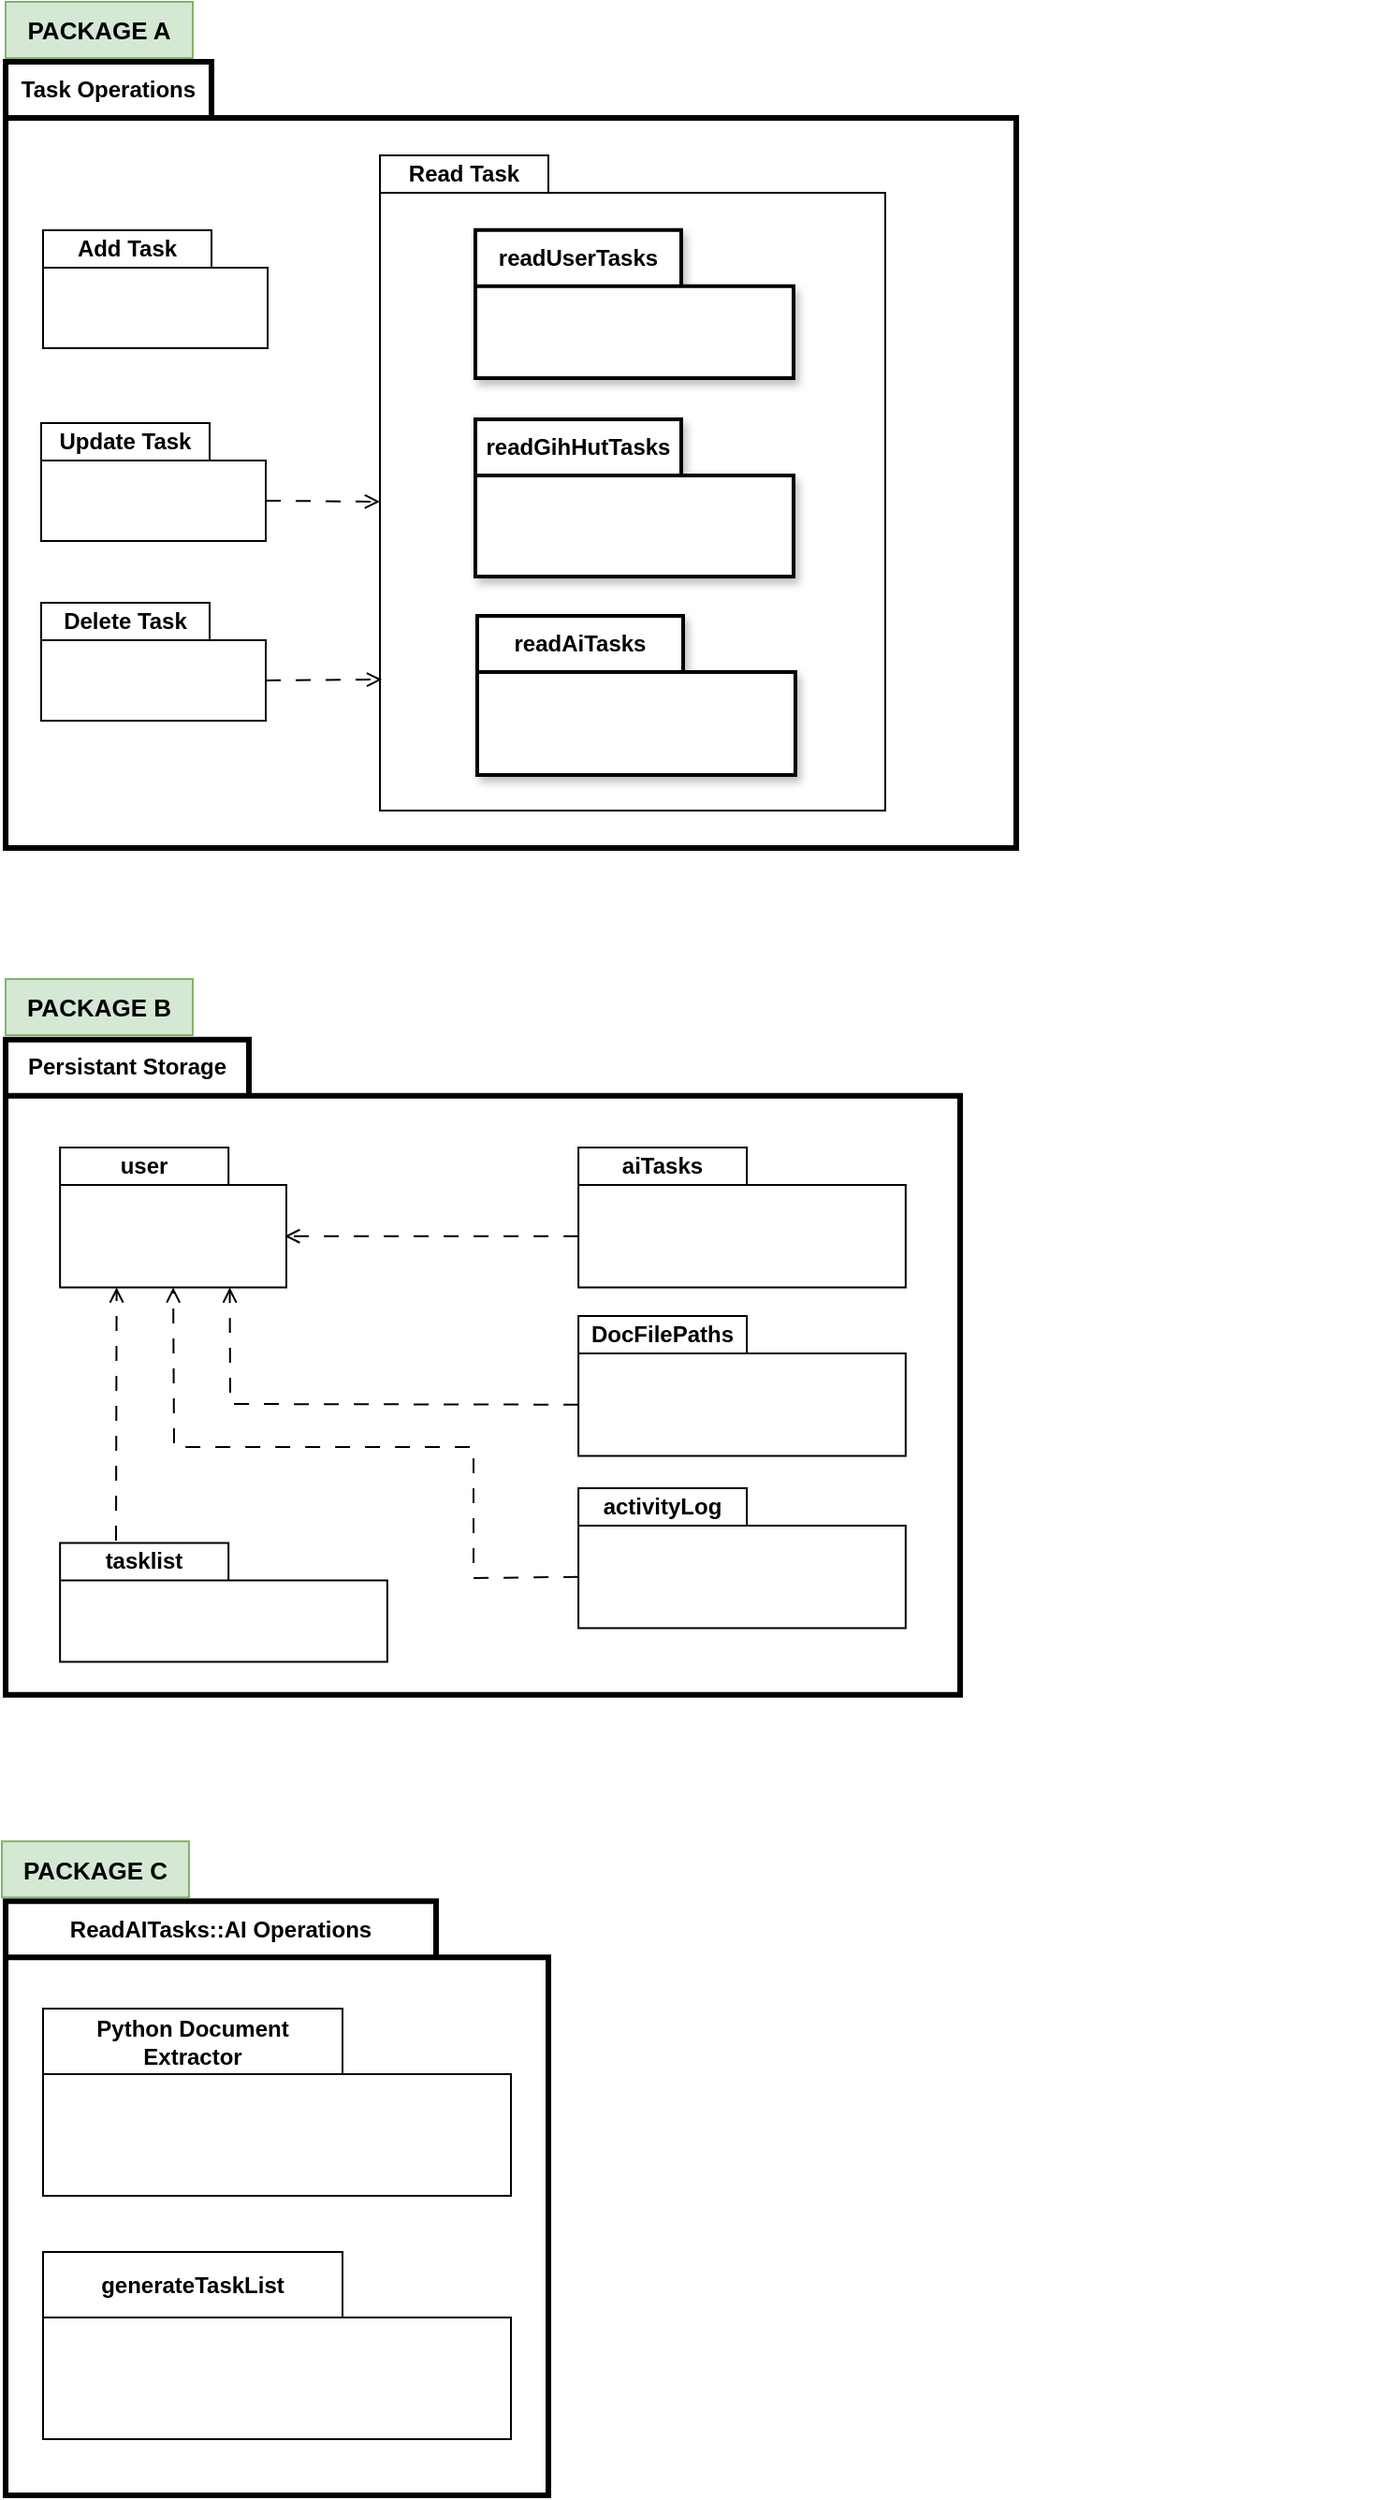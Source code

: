 <mxfile version="28.2.5">
  <diagram name="Page-1" id="e1JPhaD_NbJU4bTSpyzm">
    <mxGraphModel dx="1152" dy="805" grid="1" gridSize="10" guides="1" tooltips="1" connect="1" arrows="1" fold="1" page="1" pageScale="1" pageWidth="1169" pageHeight="827" math="0" shadow="0">
      <root>
        <mxCell id="0" />
        <mxCell id="1" parent="0" />
        <mxCell id="O2OLtIrEPHwmCok9pPwz-1" value="Task Operations" style="shape=folder;fontStyle=1;tabWidth=110;tabHeight=30;tabPosition=left;html=1;boundedLbl=1;labelInHeader=1;container=1;collapsible=0;whiteSpace=wrap;strokeWidth=3;" parent="1" vertex="1">
          <mxGeometry x="110" y="120" width="540" height="420" as="geometry" />
        </mxCell>
        <mxCell id="O2OLtIrEPHwmCok9pPwz-2" value="" style="html=1;strokeColor=none;resizeWidth=1;resizeHeight=1;fillColor=none;part=1;connectable=0;allowArrows=0;deletable=0;whiteSpace=wrap;" parent="O2OLtIrEPHwmCok9pPwz-1" vertex="1">
          <mxGeometry width="540.0" height="281.217" relative="1" as="geometry">
            <mxPoint y="30" as="offset" />
          </mxGeometry>
        </mxCell>
        <mxCell id="R4Csq2RM6XJabguyoSUw-9" value="Update Task" style="shape=folder;fontStyle=1;tabWidth=90;tabHeight=20;tabPosition=left;html=1;boundedLbl=1;labelInHeader=1;container=1;collapsible=0;whiteSpace=wrap;" vertex="1" parent="O2OLtIrEPHwmCok9pPwz-1">
          <mxGeometry x="19" y="193" width="120" height="62.94" as="geometry" />
        </mxCell>
        <mxCell id="R4Csq2RM6XJabguyoSUw-10" value="" style="html=1;strokeColor=none;resizeWidth=1;resizeHeight=1;fillColor=none;part=1;connectable=0;allowArrows=0;deletable=0;whiteSpace=wrap;" vertex="1" parent="R4Csq2RM6XJabguyoSUw-9">
          <mxGeometry width="120" height="44.058" relative="1" as="geometry">
            <mxPoint y="30" as="offset" />
          </mxGeometry>
        </mxCell>
        <mxCell id="R4Csq2RM6XJabguyoSUw-3" value="Delete Task" style="shape=folder;fontStyle=1;tabWidth=90;tabHeight=20;tabPosition=left;html=1;boundedLbl=1;labelInHeader=1;container=1;collapsible=0;whiteSpace=wrap;" vertex="1" parent="O2OLtIrEPHwmCok9pPwz-1">
          <mxGeometry x="19.0" y="289" width="120" height="62.94" as="geometry" />
        </mxCell>
        <mxCell id="R4Csq2RM6XJabguyoSUw-4" value="" style="html=1;strokeColor=none;resizeWidth=1;resizeHeight=1;fillColor=none;part=1;connectable=0;allowArrows=0;deletable=0;whiteSpace=wrap;" vertex="1" parent="R4Csq2RM6XJabguyoSUw-3">
          <mxGeometry width="120" height="44.058" relative="1" as="geometry">
            <mxPoint y="30" as="offset" />
          </mxGeometry>
        </mxCell>
        <mxCell id="R4Csq2RM6XJabguyoSUw-5" value="Read Task" style="shape=folder;fontStyle=1;tabWidth=90;tabHeight=20;tabPosition=left;html=1;boundedLbl=1;labelInHeader=1;container=1;collapsible=0;whiteSpace=wrap;" vertex="1" parent="O2OLtIrEPHwmCok9pPwz-1">
          <mxGeometry x="200" y="50" width="270" height="350" as="geometry" />
        </mxCell>
        <mxCell id="R4Csq2RM6XJabguyoSUw-6" value="" style="html=1;strokeColor=none;resizeWidth=1;resizeHeight=1;fillColor=none;part=1;connectable=0;allowArrows=0;deletable=0;whiteSpace=wrap;" vertex="1" parent="R4Csq2RM6XJabguyoSUw-5">
          <mxGeometry width="270" height="245.0" relative="1" as="geometry">
            <mxPoint y="30" as="offset" />
          </mxGeometry>
        </mxCell>
        <mxCell id="R4Csq2RM6XJabguyoSUw-39" value="readUserTasks" style="shape=folder;fontStyle=1;tabWidth=110;tabHeight=30;tabPosition=left;html=1;boundedLbl=1;labelInHeader=1;container=1;collapsible=0;whiteSpace=wrap;shadow=1;rounded=0;strokeWidth=2;gradientColor=none;" vertex="1" parent="R4Csq2RM6XJabguyoSUw-5">
          <mxGeometry x="51" y="39.87" width="170" height="79.13" as="geometry" />
        </mxCell>
        <mxCell id="R4Csq2RM6XJabguyoSUw-40" value="" style="html=1;strokeColor=none;resizeWidth=1;resizeHeight=1;fillColor=none;part=1;connectable=0;allowArrows=0;deletable=0;whiteSpace=wrap;" vertex="1" parent="R4Csq2RM6XJabguyoSUw-39">
          <mxGeometry width="170" height="55.391" relative="1" as="geometry">
            <mxPoint y="30" as="offset" />
          </mxGeometry>
        </mxCell>
        <mxCell id="R4Csq2RM6XJabguyoSUw-41" value="readGihHutTasks" style="shape=folder;fontStyle=1;tabWidth=110;tabHeight=30;tabPosition=left;html=1;boundedLbl=1;labelInHeader=1;container=1;collapsible=0;whiteSpace=wrap;shadow=1;rounded=0;strokeWidth=2;gradientColor=none;" vertex="1" parent="R4Csq2RM6XJabguyoSUw-5">
          <mxGeometry x="51" y="141" width="170" height="84" as="geometry" />
        </mxCell>
        <mxCell id="R4Csq2RM6XJabguyoSUw-42" value="" style="html=1;strokeColor=none;resizeWidth=1;resizeHeight=1;fillColor=none;part=1;connectable=0;allowArrows=0;deletable=0;whiteSpace=wrap;" vertex="1" parent="R4Csq2RM6XJabguyoSUw-41">
          <mxGeometry width="144.5" height="58.8" relative="1" as="geometry">
            <mxPoint y="30" as="offset" />
          </mxGeometry>
        </mxCell>
        <mxCell id="R4Csq2RM6XJabguyoSUw-43" value="readAiTasks" style="shape=folder;fontStyle=1;tabWidth=110;tabHeight=30;tabPosition=left;html=1;boundedLbl=1;labelInHeader=1;container=1;collapsible=0;whiteSpace=wrap;shadow=1;rounded=0;strokeWidth=2;gradientColor=none;" vertex="1" parent="R4Csq2RM6XJabguyoSUw-5">
          <mxGeometry x="52" y="246" width="170" height="85" as="geometry" />
        </mxCell>
        <mxCell id="R4Csq2RM6XJabguyoSUw-44" value="" style="html=1;strokeColor=none;resizeWidth=1;resizeHeight=1;fillColor=none;part=1;connectable=0;allowArrows=0;deletable=0;whiteSpace=wrap;" vertex="1" parent="R4Csq2RM6XJabguyoSUw-43">
          <mxGeometry width="170" height="59.5" relative="1" as="geometry">
            <mxPoint y="30" as="offset" />
          </mxGeometry>
        </mxCell>
        <mxCell id="R4Csq2RM6XJabguyoSUw-46" value="" style="endArrow=open;html=1;rounded=0;exitX=0;exitY=0;exitDx=120.0;exitDy=41.47;exitPerimeter=0;entryX=0.004;entryY=0.8;entryDx=0;entryDy=0;entryPerimeter=0;dashed=1;dashPattern=8 8;endFill=0;" edge="1" parent="O2OLtIrEPHwmCok9pPwz-1" source="R4Csq2RM6XJabguyoSUw-3" target="R4Csq2RM6XJabguyoSUw-5">
          <mxGeometry width="50" height="50" relative="1" as="geometry">
            <mxPoint x="270" y="310" as="sourcePoint" />
            <mxPoint x="320" y="260" as="targetPoint" />
          </mxGeometry>
        </mxCell>
        <mxCell id="R4Csq2RM6XJabguyoSUw-47" value="" style="endArrow=open;html=1;rounded=0;exitX=0;exitY=0;exitDx=120.0;exitDy=41.47;exitPerimeter=0;entryX=0;entryY=0;entryDx=0;entryDy=185;entryPerimeter=0;dashed=1;dashPattern=8 8;endFill=0;" edge="1" parent="O2OLtIrEPHwmCok9pPwz-1" source="R4Csq2RM6XJabguyoSUw-9" target="R4Csq2RM6XJabguyoSUw-5">
          <mxGeometry width="50" height="50" relative="1" as="geometry">
            <mxPoint x="270" y="310" as="sourcePoint" />
            <mxPoint x="320" y="260" as="targetPoint" />
          </mxGeometry>
        </mxCell>
        <mxCell id="O2OLtIrEPHwmCok9pPwz-33" value="ReadAITasks::AI Operations" style="shape=folder;fontStyle=1;tabWidth=230;tabHeight=30;tabPosition=left;html=1;boundedLbl=1;labelInHeader=1;container=1;collapsible=0;whiteSpace=wrap;strokeWidth=3;" parent="1" vertex="1">
          <mxGeometry x="110" y="1102.64" width="290" height="317.36" as="geometry" />
        </mxCell>
        <mxCell id="O2OLtIrEPHwmCok9pPwz-34" value="" style="html=1;strokeColor=none;resizeWidth=1;resizeHeight=1;fillColor=none;part=1;connectable=0;allowArrows=0;deletable=0;whiteSpace=wrap;" parent="O2OLtIrEPHwmCok9pPwz-33" vertex="1">
          <mxGeometry width="290.0" height="212.493" relative="1" as="geometry">
            <mxPoint y="30" as="offset" />
          </mxGeometry>
        </mxCell>
        <mxCell id="O2OLtIrEPHwmCok9pPwz-39" value="Python Document Extractor" style="shape=folder;fontStyle=1;tabWidth=160;tabHeight=35;tabPosition=left;html=1;boundedLbl=1;labelInHeader=1;container=1;collapsible=0;whiteSpace=wrap;" parent="O2OLtIrEPHwmCok9pPwz-33" vertex="1">
          <mxGeometry x="20" y="57.36" width="250" height="100" as="geometry" />
        </mxCell>
        <mxCell id="O2OLtIrEPHwmCok9pPwz-40" value="" style="html=1;strokeColor=none;resizeWidth=1;resizeHeight=1;fillColor=none;part=1;connectable=0;allowArrows=0;deletable=0;whiteSpace=wrap;" parent="O2OLtIrEPHwmCok9pPwz-39" vertex="1">
          <mxGeometry width="198.529" height="57.143" relative="1" as="geometry">
            <mxPoint y="30" as="offset" />
          </mxGeometry>
        </mxCell>
        <mxCell id="R4Csq2RM6XJabguyoSUw-48" value="generateTaskList" style="shape=folder;fontStyle=1;tabWidth=160;tabHeight=35;tabPosition=left;html=1;boundedLbl=1;labelInHeader=1;container=1;collapsible=0;whiteSpace=wrap;" vertex="1" parent="O2OLtIrEPHwmCok9pPwz-33">
          <mxGeometry x="20" y="187.36" width="250" height="100" as="geometry" />
        </mxCell>
        <mxCell id="R4Csq2RM6XJabguyoSUw-49" value="" style="html=1;strokeColor=none;resizeWidth=1;resizeHeight=1;fillColor=none;part=1;connectable=0;allowArrows=0;deletable=0;whiteSpace=wrap;" vertex="1" parent="R4Csq2RM6XJabguyoSUw-48">
          <mxGeometry width="198.529" height="57.143" relative="1" as="geometry">
            <mxPoint y="30" as="offset" />
          </mxGeometry>
        </mxCell>
        <mxCell id="O2OLtIrEPHwmCok9pPwz-46" value="&lt;b&gt;&lt;font style=&quot;font-size: 13px;&quot;&gt;PACKAGE C&lt;/font&gt;&lt;/b&gt;" style="text;html=1;align=center;verticalAlign=middle;whiteSpace=wrap;rounded=0;fillColor=#d5e8d4;strokeColor=#82b366;" parent="1" vertex="1">
          <mxGeometry x="108" y="1070.64" width="100" height="30" as="geometry" />
        </mxCell>
        <mxCell id="O2OLtIrEPHwmCok9pPwz-47" value="&lt;b&gt;&lt;font style=&quot;font-size: 13px;&quot;&gt;PACKAGE A&lt;/font&gt;&lt;/b&gt;" style="text;html=1;align=center;verticalAlign=middle;whiteSpace=wrap;rounded=0;fillColor=#d5e8d4;strokeColor=#82b366;" parent="1" vertex="1">
          <mxGeometry x="110" y="88" width="100" height="30" as="geometry" />
        </mxCell>
        <mxCell id="O2OLtIrEPHwmCok9pPwz-48" value="Persistant Storage" style="shape=folder;fontStyle=1;tabWidth=130;tabHeight=30;tabPosition=left;html=1;boundedLbl=1;labelInHeader=1;container=1;collapsible=0;whiteSpace=wrap;strokeWidth=3;rounded=0;" parent="1" vertex="1">
          <mxGeometry x="110" y="642.37" width="510" height="350" as="geometry" />
        </mxCell>
        <mxCell id="O2OLtIrEPHwmCok9pPwz-49" value="" style="html=1;strokeColor=none;resizeWidth=1;resizeHeight=1;fillColor=none;part=1;connectable=0;allowArrows=0;deletable=0;whiteSpace=wrap;" parent="O2OLtIrEPHwmCok9pPwz-48" vertex="1">
          <mxGeometry width="743.143" height="234.351" relative="1" as="geometry">
            <mxPoint y="30" as="offset" />
          </mxGeometry>
        </mxCell>
        <mxCell id="R4Csq2RM6XJabguyoSUw-22" value="tasklist" style="shape=folder;fontStyle=1;tabWidth=90;tabHeight=20;tabPosition=left;html=1;boundedLbl=1;labelInHeader=1;container=1;collapsible=0;whiteSpace=wrap;" vertex="1" parent="O2OLtIrEPHwmCok9pPwz-48">
          <mxGeometry x="29.079" y="268.88" width="174.857" height="63.49" as="geometry" />
        </mxCell>
        <mxCell id="R4Csq2RM6XJabguyoSUw-23" value="" style="html=1;strokeColor=none;resizeWidth=1;resizeHeight=1;fillColor=none;part=1;connectable=0;allowArrows=0;deletable=0;whiteSpace=wrap;" vertex="1" parent="R4Csq2RM6XJabguyoSUw-22">
          <mxGeometry width="174.857" height="44.443" relative="1" as="geometry">
            <mxPoint y="30" as="offset" />
          </mxGeometry>
        </mxCell>
        <mxCell id="R4Csq2RM6XJabguyoSUw-38" value="" style="endArrow=open;html=1;rounded=0;entryX=0.25;entryY=1;entryDx=0;entryDy=0;entryPerimeter=0;dashed=1;dashPattern=8 8;endFill=0;" edge="1" parent="O2OLtIrEPHwmCok9pPwz-48" target="R4Csq2RM6XJabguyoSUw-16">
          <mxGeometry width="50" height="50" relative="1" as="geometry">
            <mxPoint x="59.0" y="267.63" as="sourcePoint" />
            <mxPoint x="260.0" y="177.63" as="targetPoint" />
          </mxGeometry>
        </mxCell>
        <mxCell id="R4Csq2RM6XJabguyoSUw-37" value="" style="endArrow=open;html=1;rounded=0;entryX=0.5;entryY=1;entryDx=0;entryDy=0;entryPerimeter=0;exitX=0;exitY=0;exitDx=0;exitDy=47.371;exitPerimeter=0;dashed=1;dashPattern=8 8;endFill=0;" edge="1" parent="O2OLtIrEPHwmCok9pPwz-48" source="R4Csq2RM6XJabguyoSUw-34" target="R4Csq2RM6XJabguyoSUw-16">
          <mxGeometry width="50" height="50" relative="1" as="geometry">
            <mxPoint x="210.0" y="227.63" as="sourcePoint" />
            <mxPoint x="260.0" y="177.63" as="targetPoint" />
            <Array as="points">
              <mxPoint x="250" y="287.63" />
              <mxPoint x="250.0" y="217.63" />
              <mxPoint x="90.0" y="217.63" />
            </Array>
          </mxGeometry>
        </mxCell>
        <mxCell id="R4Csq2RM6XJabguyoSUw-36" value="" style="endArrow=open;html=1;rounded=0;exitX=0;exitY=0;exitDx=0;exitDy=47.371;exitPerimeter=0;entryX=0.75;entryY=1;entryDx=0;entryDy=0;entryPerimeter=0;dashed=1;dashPattern=8 8;endFill=0;" edge="1" parent="O2OLtIrEPHwmCok9pPwz-48" source="R4Csq2RM6XJabguyoSUw-24" target="R4Csq2RM6XJabguyoSUw-16">
          <mxGeometry width="50" height="50" relative="1" as="geometry">
            <mxPoint x="200.0" y="217.63" as="sourcePoint" />
            <mxPoint x="250.0" y="167.63" as="targetPoint" />
            <Array as="points">
              <mxPoint x="120.0" y="194.63" />
            </Array>
          </mxGeometry>
        </mxCell>
        <mxCell id="R4Csq2RM6XJabguyoSUw-26" value="" style="endArrow=open;html=1;rounded=0;exitX=0;exitY=0;exitDx=0;exitDy=47.371;exitPerimeter=0;entryX=0;entryY=0;entryDx=120;entryDy=47.371;entryPerimeter=0;dashed=1;dashPattern=8 8;endFill=0;" edge="1" parent="O2OLtIrEPHwmCok9pPwz-48" source="R4Csq2RM6XJabguyoSUw-18" target="R4Csq2RM6XJabguyoSUw-16">
          <mxGeometry width="50" height="50" relative="1" as="geometry">
            <mxPoint x="626.63" y="117.63" as="sourcePoint" />
            <mxPoint x="699.487" y="67.63" as="targetPoint" />
          </mxGeometry>
        </mxCell>
        <mxCell id="R4Csq2RM6XJabguyoSUw-16" value="user" style="shape=folder;fontStyle=1;tabWidth=90;tabHeight=20;tabPosition=left;html=1;boundedLbl=1;labelInHeader=1;container=1;collapsible=0;whiteSpace=wrap;" vertex="1" parent="O2OLtIrEPHwmCok9pPwz-48">
          <mxGeometry x="29.08" y="57.63" width="120.92" height="74.74" as="geometry" />
        </mxCell>
        <mxCell id="R4Csq2RM6XJabguyoSUw-17" value="" style="html=1;strokeColor=none;resizeWidth=1;resizeHeight=1;fillColor=none;part=1;connectable=0;allowArrows=0;deletable=0;whiteSpace=wrap;" vertex="1" parent="R4Csq2RM6XJabguyoSUw-16">
          <mxGeometry width="120.92" height="52.318" relative="1" as="geometry">
            <mxPoint y="30" as="offset" />
          </mxGeometry>
        </mxCell>
        <mxCell id="R4Csq2RM6XJabguyoSUw-18" value="aiTasks" style="shape=folder;fontStyle=1;tabWidth=90;tabHeight=20;tabPosition=left;html=1;boundedLbl=1;labelInHeader=1;container=1;collapsible=0;whiteSpace=wrap;" vertex="1" parent="O2OLtIrEPHwmCok9pPwz-48">
          <mxGeometry x="306.058" y="57.63" width="174.857" height="74.741" as="geometry" />
        </mxCell>
        <mxCell id="R4Csq2RM6XJabguyoSUw-19" value="" style="html=1;strokeColor=none;resizeWidth=1;resizeHeight=1;fillColor=none;part=1;connectable=0;allowArrows=0;deletable=0;whiteSpace=wrap;" vertex="1" parent="R4Csq2RM6XJabguyoSUw-18">
          <mxGeometry width="174.857" height="52.319" relative="1" as="geometry">
            <mxPoint y="30" as="offset" />
          </mxGeometry>
        </mxCell>
        <mxCell id="R4Csq2RM6XJabguyoSUw-24" value="DocFilePaths" style="shape=folder;fontStyle=1;tabWidth=90;tabHeight=20;tabPosition=left;html=1;boundedLbl=1;labelInHeader=1;container=1;collapsible=0;whiteSpace=wrap;" vertex="1" parent="O2OLtIrEPHwmCok9pPwz-48">
          <mxGeometry x="306.058" y="147.63" width="174.857" height="74.741" as="geometry" />
        </mxCell>
        <mxCell id="R4Csq2RM6XJabguyoSUw-25" value="" style="html=1;strokeColor=none;resizeWidth=1;resizeHeight=1;fillColor=none;part=1;connectable=0;allowArrows=0;deletable=0;whiteSpace=wrap;" vertex="1" parent="R4Csq2RM6XJabguyoSUw-24">
          <mxGeometry width="174.857" height="52.319" relative="1" as="geometry">
            <mxPoint y="30" as="offset" />
          </mxGeometry>
        </mxCell>
        <mxCell id="R4Csq2RM6XJabguyoSUw-34" value="activityLog" style="shape=folder;fontStyle=1;tabWidth=90;tabHeight=20;tabPosition=left;html=1;boundedLbl=1;labelInHeader=1;container=1;collapsible=0;whiteSpace=wrap;" vertex="1" parent="O2OLtIrEPHwmCok9pPwz-48">
          <mxGeometry x="306.057" y="239.63" width="174.857" height="74.741" as="geometry" />
        </mxCell>
        <mxCell id="R4Csq2RM6XJabguyoSUw-35" value="" style="html=1;strokeColor=none;resizeWidth=1;resizeHeight=1;fillColor=none;part=1;connectable=0;allowArrows=0;deletable=0;whiteSpace=wrap;" vertex="1" parent="R4Csq2RM6XJabguyoSUw-34">
          <mxGeometry width="174.857" height="52.319" relative="1" as="geometry">
            <mxPoint y="30" as="offset" />
          </mxGeometry>
        </mxCell>
        <mxCell id="O2OLtIrEPHwmCok9pPwz-54" value="&lt;b&gt;&lt;font style=&quot;font-size: 13px;&quot;&gt;PACKAGE B&lt;/font&gt;&lt;/b&gt;" style="text;html=1;align=center;verticalAlign=middle;whiteSpace=wrap;rounded=0;fillColor=#d5e8d4;strokeColor=#82b366;" parent="1" vertex="1">
          <mxGeometry x="110" y="610" width="100" height="30" as="geometry" />
        </mxCell>
        <mxCell id="R4Csq2RM6XJabguyoSUw-7" value="Add Task" style="shape=folder;fontStyle=1;tabWidth=90;tabHeight=20;tabPosition=left;html=1;boundedLbl=1;labelInHeader=1;container=1;collapsible=0;whiteSpace=wrap;" vertex="1" parent="1">
          <mxGeometry x="130.0" y="210" width="120" height="62.94" as="geometry" />
        </mxCell>
        <mxCell id="R4Csq2RM6XJabguyoSUw-8" value="" style="html=1;strokeColor=none;resizeWidth=1;resizeHeight=1;fillColor=none;part=1;connectable=0;allowArrows=0;deletable=0;whiteSpace=wrap;" vertex="1" parent="R4Csq2RM6XJabguyoSUw-7">
          <mxGeometry width="120" height="44.058" relative="1" as="geometry">
            <mxPoint y="30" as="offset" />
          </mxGeometry>
        </mxCell>
      </root>
    </mxGraphModel>
  </diagram>
</mxfile>
